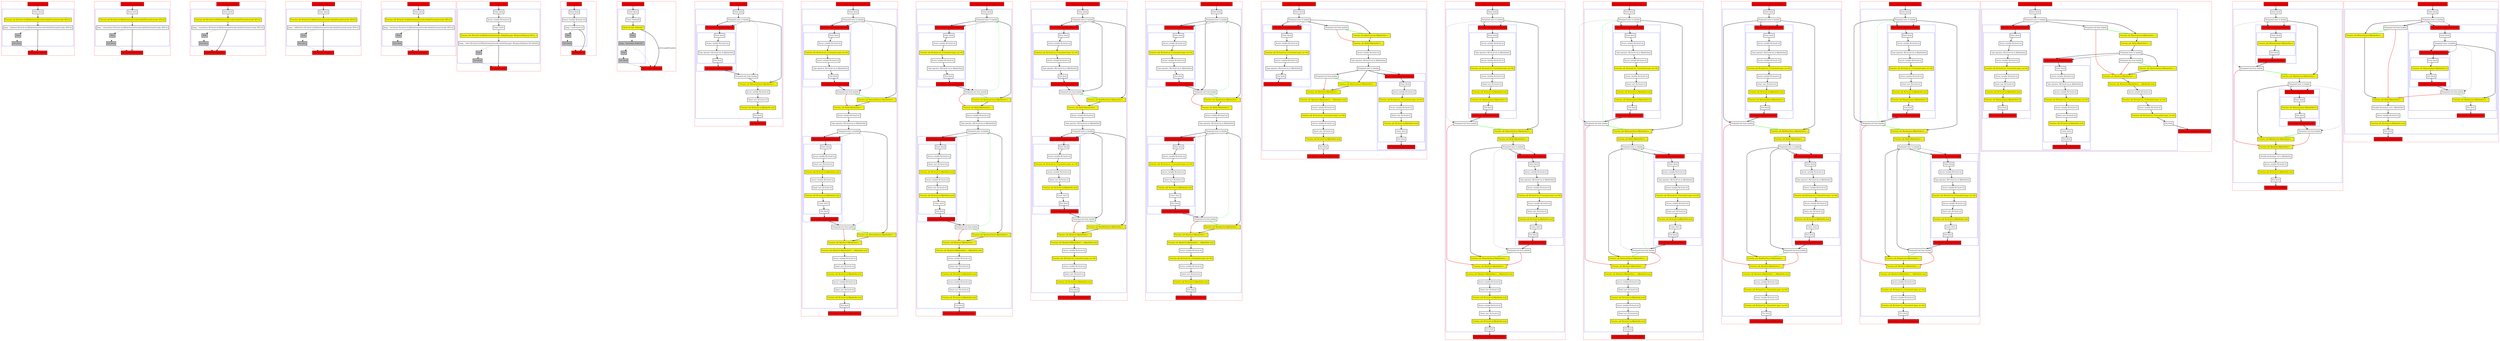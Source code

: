 digraph flowFromInplaceLambda_kt {
    graph [nodesep=3]
    node [shape=box penwidth=2]
    edge [penwidth=2]

    subgraph cluster_0 {
        color=red
        0 [label="Enter function unknown" style="filled" fillcolor=red];
        subgraph cluster_1 {
            color=blue
            1 [label="Enter block"];
            2 [label="Function call: R|<local>/x|.R|SubstitutionOverride<kotlin/Function0.invoke: R|T|>|()" style="filled" fillcolor=yellow];
            3 [label="Jump: ^unknown R|<local>/x|.R|SubstitutionOverride<kotlin/Function0.invoke: R|T|>|()"];
            4 [label="Stub" style="filled" fillcolor=gray];
            5 [label="Exit block" style="filled" fillcolor=gray];
        }
        6 [label="Exit function unknown" style="filled" fillcolor=red];
    }
    0 -> {1};
    1 -> {2};
    2 -> {3};
    3 -> {6};
    3 -> {4} [style=dotted];
    4 -> {5} [style=dotted];
    5 -> {6} [style=dotted];

    subgraph cluster_2 {
        color=red
        7 [label="Enter function atLeastOnce" style="filled" fillcolor=red];
        subgraph cluster_3 {
            color=blue
            8 [label="Enter block"];
            9 [label="Function call: R|<local>/x|.R|SubstitutionOverride<kotlin/Function0.invoke: R|T|>|()" style="filled" fillcolor=yellow];
            10 [label="Jump: ^atLeastOnce R|<local>/x|.R|SubstitutionOverride<kotlin/Function0.invoke: R|T|>|()"];
            11 [label="Stub" style="filled" fillcolor=gray];
            12 [label="Exit block" style="filled" fillcolor=gray];
        }
        13 [label="Exit function atLeastOnce" style="filled" fillcolor=red];
    }
    7 -> {8};
    8 -> {9};
    9 -> {10};
    10 -> {13};
    10 -> {11} [style=dotted];
    11 -> {12} [style=dotted];
    12 -> {13} [style=dotted];

    subgraph cluster_4 {
        color=red
        14 [label="Enter function exactlyOnce" style="filled" fillcolor=red];
        subgraph cluster_5 {
            color=blue
            15 [label="Enter block"];
            16 [label="Function call: R|<local>/x|.R|SubstitutionOverride<kotlin/Function0.invoke: R|T|>|()" style="filled" fillcolor=yellow];
            17 [label="Jump: ^exactlyOnce R|<local>/x|.R|SubstitutionOverride<kotlin/Function0.invoke: R|T|>|()"];
            18 [label="Stub" style="filled" fillcolor=gray];
            19 [label="Exit block" style="filled" fillcolor=gray];
        }
        20 [label="Exit function exactlyOnce" style="filled" fillcolor=red];
    }
    14 -> {15};
    15 -> {16};
    16 -> {17};
    17 -> {20};
    17 -> {18} [style=dotted];
    18 -> {19} [style=dotted];
    19 -> {20} [style=dotted];

    subgraph cluster_6 {
        color=red
        21 [label="Enter function atMostOnce" style="filled" fillcolor=red];
        subgraph cluster_7 {
            color=blue
            22 [label="Enter block"];
            23 [label="Function call: R|<local>/x|.R|SubstitutionOverride<kotlin/Function0.invoke: R|T|>|()" style="filled" fillcolor=yellow];
            24 [label="Jump: ^atMostOnce R|<local>/x|.R|SubstitutionOverride<kotlin/Function0.invoke: R|T|>|()"];
            25 [label="Stub" style="filled" fillcolor=gray];
            26 [label="Exit block" style="filled" fillcolor=gray];
        }
        27 [label="Exit function atMostOnce" style="filled" fillcolor=red];
    }
    21 -> {22};
    22 -> {23};
    23 -> {24};
    24 -> {27};
    24 -> {25} [style=dotted];
    25 -> {26} [style=dotted];
    26 -> {27} [style=dotted];

    subgraph cluster_8 {
        color=red
        28 [label="Enter function noContract" style="filled" fillcolor=red];
        subgraph cluster_9 {
            color=blue
            29 [label="Enter block"];
            30 [label="Function call: R|<local>/x|.R|SubstitutionOverride<kotlin/Function0.invoke: R|T|>|()" style="filled" fillcolor=yellow];
            31 [label="Jump: ^noContract R|<local>/x|.R|SubstitutionOverride<kotlin/Function0.invoke: R|T|>|()"];
            32 [label="Stub" style="filled" fillcolor=gray];
            33 [label="Exit block" style="filled" fillcolor=gray];
        }
        34 [label="Exit function noContract" style="filled" fillcolor=red];
    }
    28 -> {29};
    29 -> {30};
    30 -> {31};
    31 -> {34};
    31 -> {32} [style=dotted];
    32 -> {33} [style=dotted];
    33 -> {34} [style=dotted];

    subgraph cluster_10 {
        color=red
        35 [label="Enter function select" style="filled" fillcolor=red];
        subgraph cluster_11 {
            color=blue
            36 [label="Enter block"];
            37 [label="Access variable R|<local>/x|"];
            38 [label="Const: Int(0)"];
            39 [label="Function call: R|<local>/x|.R|SubstitutionOverride<kotlin/Array.get: R|CapturedType(out K)|>|(...)" style="filled" fillcolor=yellow];
            40 [label="Jump: ^select R|<local>/x|.R|SubstitutionOverride<kotlin/Array.get: R|CapturedType(out K)|>|(Int(0))"];
            41 [label="Stub" style="filled" fillcolor=gray];
            42 [label="Exit block" style="filled" fillcolor=gray];
        }
        43 [label="Exit function select" style="filled" fillcolor=red];
    }
    35 -> {36};
    36 -> {37};
    37 -> {38};
    38 -> {39};
    39 -> {40};
    40 -> {43};
    40 -> {41} [style=dotted];
    41 -> {42} [style=dotted];
    42 -> {43} [style=dotted];

    subgraph cluster_12 {
        color=red
        44 [label="Enter function id" style="filled" fillcolor=red];
        subgraph cluster_13 {
            color=blue
            45 [label="Enter block"];
            46 [label="Access variable R|<local>/x|"];
            47 [label="Jump: ^id R|<local>/x|"];
            48 [label="Stub" style="filled" fillcolor=gray];
            49 [label="Exit block" style="filled" fillcolor=gray];
        }
        50 [label="Exit function id" style="filled" fillcolor=red];
    }
    44 -> {45};
    45 -> {46};
    46 -> {47};
    47 -> {50};
    47 -> {48} [style=dotted];
    48 -> {49} [style=dotted];
    49 -> {50} [style=dotted];

    subgraph cluster_14 {
        color=red
        51 [label="Enter function materialize" style="filled" fillcolor=red];
        subgraph cluster_15 {
            color=blue
            52 [label="Enter block"];
            53 [label="Const: Null(null)"];
            54 [label="Check not null: Null(null)!!" style="filled" fillcolor=yellow];
            55 [label="Stub" style="filled" fillcolor=gray];
            56 [label="Jump: ^materialize Null(null)!!" style="filled" fillcolor=gray];
            57 [label="Stub" style="filled" fillcolor=gray];
            58 [label="Exit block" style="filled" fillcolor=gray];
        }
        59 [label="Exit function materialize" style="filled" fillcolor=red];
    }
    51 -> {52};
    52 -> {53};
    53 -> {54};
    54 -> {59} [label="onUncaughtException"];
    54 -> {55} [style=dotted];
    55 -> {56} [style=dotted];
    56 -> {57 59} [style=dotted];
    57 -> {58} [style=dotted];
    58 -> {59} [style=dotted];

    subgraph cluster_16 {
        color=red
        60 [label="Enter function basic" style="filled" fillcolor=red];
        subgraph cluster_17 {
            color=blue
            61 [label="Enter block"];
            62 [label="Postponed enter to lambda"];
            subgraph cluster_18 {
                color=blue
                70 [label="Enter function anonymousFunction" style="filled" fillcolor=red];
                subgraph cluster_19 {
                    color=blue
                    71 [label="Enter block"];
                    72 [label="Access variable R|<local>/x|"];
                    73 [label="Type operator: (R|<local>/x| as R|kotlin/Int|)"];
                    74 [label="Exit block"];
                }
                75 [label="Exit function anonymousFunction" style="filled" fillcolor=red];
            }
            63 [label="Postponed exit from lambda"];
            64 [label="Function call: R|/exactlyOnce|<R|kotlin/Int|>(...)" style="filled" fillcolor=yellow];
            65 [label="Access variable R|<local>/x|"];
            66 [label="Smart cast: R|<local>/x|"];
            67 [label="Function call: R|<local>/x|.R|kotlin/Int.inc|()" style="filled" fillcolor=yellow];
            68 [label="Exit block"];
        }
        69 [label="Exit function basic" style="filled" fillcolor=red];
    }
    60 -> {61};
    61 -> {62};
    62 -> {64 70};
    62 -> {63} [style=dotted];
    62 -> {70} [style=dashed];
    63 -> {64};
    64 -> {65};
    65 -> {66};
    66 -> {67};
    67 -> {68};
    68 -> {69};
    70 -> {71};
    71 -> {72};
    72 -> {73};
    73 -> {74};
    74 -> {75};
    75 -> {63};

    subgraph cluster_20 {
        color=red
        76 [label="Enter function completedCallExactlyOnce" style="filled" fillcolor=red];
        subgraph cluster_21 {
            color=blue
            77 [label="Enter block"];
            78 [label="Postponed enter to lambda"];
            subgraph cluster_22 {
                color=blue
                97 [label="Enter function anonymousFunction" style="filled" fillcolor=red];
                subgraph cluster_23 {
                    color=blue
                    98 [label="Enter block"];
                    99 [label="Access variable R|<local>/y|"];
                    100 [label="Function call: R|<local>/y|.<Unresolved name: inc>#()" style="filled" fillcolor=yellow];
                    101 [label="Access variable R|<local>/x|"];
                    102 [label="Type operator: (R|<local>/x| as R|kotlin/Int|)"];
                    103 [label="Exit block"];
                }
                104 [label="Exit function anonymousFunction" style="filled" fillcolor=red];
            }
            79 [label="Postponed exit from lambda"];
            80 [label="Function call: R|/exactlyOnce|<R|kotlin/Int|>(...)" style="filled" fillcolor=yellow];
            81 [label="Function call: R|/id|<R|kotlin/Int|>(...)" style="filled" fillcolor=yellow];
            82 [label="Access variable R|<local>/y|"];
            83 [label="Type operator: (R|<local>/y| as R|kotlin/Int|)"];
            84 [label="Postponed enter to lambda"];
            subgraph cluster_24 {
                color=blue
                105 [label="Enter function anonymousFunction" style="filled" fillcolor=red];
                subgraph cluster_25 {
                    color=blue
                    106 [label="Enter block"];
                    107 [label="Access variable R|<local>/x|"];
                    108 [label="Smart cast: R|<local>/x|"];
                    109 [label="Function call: R|<local>/x|.R|kotlin/Int.inc|()" style="filled" fillcolor=yellow];
                    110 [label="Access variable R|<local>/y|"];
                    111 [label="Smart cast: R|<local>/y|"];
                    112 [label="Function call: R|<local>/y|.R|kotlin/Int.inc|()" style="filled" fillcolor=yellow];
                    113 [label="Const: Int(1)"];
                    114 [label="Exit block"];
                }
                115 [label="Exit function anonymousFunction" style="filled" fillcolor=red];
            }
            85 [label="Postponed exit from lambda"];
            86 [label="Function call: R|/exactlyOnce|<R|kotlin/Int|>(...)" style="filled" fillcolor=yellow];
            87 [label="Function call: R|/select|<R|kotlin/Int|>(...)" style="filled" fillcolor=yellow];
            88 [label="Function call: R|/select|<R|kotlin/Int|>(...).R|kotlin/Int.inc|()" style="filled" fillcolor=yellow];
            89 [label="Access variable R|<local>/x|"];
            90 [label="Smart cast: R|<local>/x|"];
            91 [label="Function call: R|<local>/x|.R|kotlin/Int.inc|()" style="filled" fillcolor=yellow];
            92 [label="Access variable R|<local>/y|"];
            93 [label="Smart cast: R|<local>/y|"];
            94 [label="Function call: R|<local>/y|.R|kotlin/Int.inc|()" style="filled" fillcolor=yellow];
            95 [label="Exit block"];
        }
        96 [label="Exit function completedCallExactlyOnce" style="filled" fillcolor=red];
    }
    76 -> {77};
    77 -> {78};
    78 -> {80 97};
    78 -> {79} [style=dotted];
    78 -> {97} [style=dashed];
    79 -> {80} [color=green];
    79 -> {81} [color=red];
    80 -> {81};
    81 -> {82};
    82 -> {83};
    83 -> {84};
    84 -> {86 105};
    84 -> {85} [style=dotted];
    84 -> {105} [style=dashed];
    85 -> {86} [color=green];
    85 -> {87} [color=red];
    86 -> {87};
    87 -> {88};
    88 -> {89};
    89 -> {90};
    90 -> {91};
    91 -> {92};
    92 -> {93};
    93 -> {94};
    94 -> {95};
    95 -> {96};
    97 -> {98};
    98 -> {99};
    99 -> {100};
    100 -> {101};
    101 -> {102};
    102 -> {103};
    103 -> {104};
    104 -> {79};
    105 -> {106};
    106 -> {107};
    107 -> {108};
    108 -> {109};
    109 -> {110};
    110 -> {111};
    111 -> {112};
    112 -> {113};
    113 -> {114};
    114 -> {115};
    115 -> {85};

    subgraph cluster_26 {
        color=red
        116 [label="Enter function completedCallAtLeastOnce" style="filled" fillcolor=red];
        subgraph cluster_27 {
            color=blue
            117 [label="Enter block"];
            118 [label="Postponed enter to lambda"];
            subgraph cluster_28 {
                color=blue
                137 [label="Enter function anonymousFunction" style="filled" fillcolor=red];
                subgraph cluster_29 {
                    color=blue
                    138 [label="Enter block"];
                    139 [label="Access variable R|<local>/y|"];
                    140 [label="Function call: R|<local>/y|.<Unresolved name: inc>#()" style="filled" fillcolor=yellow];
                    141 [label="Access variable R|<local>/x|"];
                    142 [label="Type operator: (R|<local>/x| as R|kotlin/Int|)"];
                    143 [label="Exit block"];
                }
                144 [label="Exit function anonymousFunction" style="filled" fillcolor=red];
            }
            119 [label="Postponed exit from lambda"];
            120 [label="Function call: R|/atLeastOnce|<R|kotlin/Int|>(...)" style="filled" fillcolor=yellow];
            121 [label="Function call: R|/id|<R|kotlin/Int|>(...)" style="filled" fillcolor=yellow];
            122 [label="Access variable R|<local>/y|"];
            123 [label="Type operator: (R|<local>/y| as R|kotlin/Int|)"];
            124 [label="Postponed enter to lambda"];
            subgraph cluster_30 {
                color=blue
                145 [label="Enter function anonymousFunction" style="filled" fillcolor=red];
                subgraph cluster_31 {
                    color=blue
                    146 [label="Enter block"];
                    147 [label="Access variable R|<local>/x|"];
                    148 [label="Smart cast: R|<local>/x|"];
                    149 [label="Function call: R|<local>/x|.R|kotlin/Int.inc|()" style="filled" fillcolor=yellow];
                    150 [label="Access variable R|<local>/y|"];
                    151 [label="Smart cast: R|<local>/y|"];
                    152 [label="Function call: R|<local>/y|.R|kotlin/Int.inc|()" style="filled" fillcolor=yellow];
                    153 [label="Const: Int(1)"];
                    154 [label="Exit block"];
                }
                155 [label="Exit function anonymousFunction" style="filled" fillcolor=red];
            }
            125 [label="Postponed exit from lambda"];
            126 [label="Function call: R|/atLeastOnce|<R|kotlin/Int|>(...)" style="filled" fillcolor=yellow];
            127 [label="Function call: R|/select|<R|kotlin/Int|>(...)" style="filled" fillcolor=yellow];
            128 [label="Function call: R|/select|<R|kotlin/Int|>(...).R|kotlin/Int.inc|()" style="filled" fillcolor=yellow];
            129 [label="Access variable R|<local>/x|"];
            130 [label="Smart cast: R|<local>/x|"];
            131 [label="Function call: R|<local>/x|.R|kotlin/Int.inc|()" style="filled" fillcolor=yellow];
            132 [label="Access variable R|<local>/y|"];
            133 [label="Smart cast: R|<local>/y|"];
            134 [label="Function call: R|<local>/y|.R|kotlin/Int.inc|()" style="filled" fillcolor=yellow];
            135 [label="Exit block"];
        }
        136 [label="Exit function completedCallAtLeastOnce" style="filled" fillcolor=red];
    }
    116 -> {117};
    117 -> {118};
    118 -> {120 137};
    118 -> {119} [style=dotted];
    118 -> {137} [style=dashed];
    119 -> {118} [color=green style=dashed];
    119 -> {120} [color=green];
    119 -> {121} [color=red];
    120 -> {121};
    121 -> {122};
    122 -> {123};
    123 -> {124};
    124 -> {126 145};
    124 -> {125} [style=dotted];
    124 -> {145} [style=dashed];
    125 -> {124} [color=green style=dashed];
    125 -> {126} [color=green];
    125 -> {127} [color=red];
    126 -> {127};
    127 -> {128};
    128 -> {129};
    129 -> {130};
    130 -> {131};
    131 -> {132};
    132 -> {133};
    133 -> {134};
    134 -> {135};
    135 -> {136};
    137 -> {138};
    138 -> {139};
    139 -> {140};
    140 -> {141};
    141 -> {142};
    142 -> {143};
    143 -> {144};
    144 -> {119};
    145 -> {146};
    146 -> {147};
    147 -> {148};
    148 -> {149};
    149 -> {150};
    150 -> {151};
    151 -> {152};
    152 -> {153};
    153 -> {154};
    154 -> {155};
    155 -> {125};

    subgraph cluster_32 {
        color=red
        156 [label="Enter function completedCallAtMostOnce" style="filled" fillcolor=red];
        subgraph cluster_33 {
            color=blue
            157 [label="Enter block"];
            158 [label="Postponed enter to lambda"];
            subgraph cluster_34 {
                color=blue
                176 [label="Enter function anonymousFunction" style="filled" fillcolor=red];
                subgraph cluster_35 {
                    color=blue
                    177 [label="Enter block"];
                    178 [label="Access variable R|<local>/y|"];
                    179 [label="Function call: R|<local>/y|.<Unresolved name: inc>#()" style="filled" fillcolor=yellow];
                    180 [label="Access variable R|<local>/x|"];
                    181 [label="Type operator: (R|<local>/x| as R|kotlin/Int|)"];
                    182 [label="Exit block"];
                }
                183 [label="Exit function anonymousFunction" style="filled" fillcolor=red];
            }
            159 [label="Postponed exit from lambda"];
            160 [label="Function call: R|/atMostOnce|<R|kotlin/Int|>(...)" style="filled" fillcolor=yellow];
            161 [label="Function call: R|/id|<R|kotlin/Int|>(...)" style="filled" fillcolor=yellow];
            162 [label="Access variable R|<local>/y|"];
            163 [label="Type operator: (R|<local>/y| as R|kotlin/Int|)"];
            164 [label="Postponed enter to lambda"];
            subgraph cluster_36 {
                color=blue
                184 [label="Enter function anonymousFunction" style="filled" fillcolor=red];
                subgraph cluster_37 {
                    color=blue
                    185 [label="Enter block"];
                    186 [label="Access variable R|<local>/x|"];
                    187 [label="Function call: R|<local>/x|.<Unresolved name: inc>#()" style="filled" fillcolor=yellow];
                    188 [label="Access variable R|<local>/y|"];
                    189 [label="Smart cast: R|<local>/y|"];
                    190 [label="Function call: R|<local>/y|.R|kotlin/Int.inc|()" style="filled" fillcolor=yellow];
                    191 [label="Const: Int(1)"];
                    192 [label="Exit block"];
                }
                193 [label="Exit function anonymousFunction" style="filled" fillcolor=red];
            }
            165 [label="Postponed exit from lambda"];
            166 [label="Function call: R|/atMostOnce|<R|kotlin/Int|>(...)" style="filled" fillcolor=yellow];
            167 [label="Function call: R|/select|<R|kotlin/Int|>(...)" style="filled" fillcolor=yellow];
            168 [label="Function call: R|/select|<R|kotlin/Int|>(...).R|kotlin/Int.inc|()" style="filled" fillcolor=yellow];
            169 [label="Access variable R|<local>/x|"];
            170 [label="Function call: R|<local>/x|.<Unresolved name: inc>#()" style="filled" fillcolor=yellow];
            171 [label="Access variable R|<local>/y|"];
            172 [label="Smart cast: R|<local>/y|"];
            173 [label="Function call: R|<local>/y|.R|kotlin/Int.inc|()" style="filled" fillcolor=yellow];
            174 [label="Exit block"];
        }
        175 [label="Exit function completedCallAtMostOnce" style="filled" fillcolor=red];
    }
    156 -> {157};
    157 -> {158};
    158 -> {159 160 176};
    158 -> {176} [style=dashed];
    159 -> {160} [color=green];
    159 -> {161} [color=red];
    160 -> {161};
    161 -> {162};
    162 -> {163};
    163 -> {164};
    164 -> {165 166 184};
    164 -> {184} [style=dashed];
    165 -> {166} [color=green];
    165 -> {167} [color=red];
    166 -> {167};
    167 -> {168};
    168 -> {169};
    169 -> {170};
    170 -> {171};
    171 -> {172};
    172 -> {173};
    173 -> {174};
    174 -> {175};
    176 -> {177};
    177 -> {178};
    178 -> {179};
    179 -> {180};
    180 -> {181};
    181 -> {182};
    182 -> {183};
    183 -> {159};
    184 -> {185};
    185 -> {186};
    186 -> {187};
    187 -> {188};
    188 -> {189};
    189 -> {190};
    190 -> {191};
    191 -> {192};
    192 -> {193};
    193 -> {165};

    subgraph cluster_38 {
        color=red
        194 [label="Enter function completedCallUnknown" style="filled" fillcolor=red];
        subgraph cluster_39 {
            color=blue
            195 [label="Enter block"];
            196 [label="Postponed enter to lambda"];
            subgraph cluster_40 {
                color=blue
                214 [label="Enter function anonymousFunction" style="filled" fillcolor=red];
                subgraph cluster_41 {
                    color=blue
                    215 [label="Enter block"];
                    216 [label="Access variable R|<local>/y|"];
                    217 [label="Function call: R|<local>/y|.<Unresolved name: inc>#()" style="filled" fillcolor=yellow];
                    218 [label="Access variable R|<local>/x|"];
                    219 [label="Type operator: (R|<local>/x| as R|kotlin/Int|)"];
                    220 [label="Exit block"];
                }
                221 [label="Exit function anonymousFunction" style="filled" fillcolor=red];
            }
            197 [label="Postponed exit from lambda"];
            198 [label="Function call: R|/unknown|<R|kotlin/Int|>(...)" style="filled" fillcolor=yellow];
            199 [label="Function call: R|/id|<R|kotlin/Int|>(...)" style="filled" fillcolor=yellow];
            200 [label="Access variable R|<local>/y|"];
            201 [label="Type operator: (R|<local>/y| as R|kotlin/Int|)"];
            202 [label="Postponed enter to lambda"];
            subgraph cluster_42 {
                color=blue
                222 [label="Enter function anonymousFunction" style="filled" fillcolor=red];
                subgraph cluster_43 {
                    color=blue
                    223 [label="Enter block"];
                    224 [label="Access variable R|<local>/x|"];
                    225 [label="Function call: R|<local>/x|.<Unresolved name: inc>#()" style="filled" fillcolor=yellow];
                    226 [label="Access variable R|<local>/y|"];
                    227 [label="Smart cast: R|<local>/y|"];
                    228 [label="Function call: R|<local>/y|.R|kotlin/Int.inc|()" style="filled" fillcolor=yellow];
                    229 [label="Const: Int(1)"];
                    230 [label="Exit block"];
                }
                231 [label="Exit function anonymousFunction" style="filled" fillcolor=red];
            }
            203 [label="Postponed exit from lambda"];
            204 [label="Function call: R|/unknown|<R|kotlin/Int|>(...)" style="filled" fillcolor=yellow];
            205 [label="Function call: R|/select|<R|kotlin/Int|>(...)" style="filled" fillcolor=yellow];
            206 [label="Function call: R|/select|<R|kotlin/Int|>(...).R|kotlin/Int.inc|()" style="filled" fillcolor=yellow];
            207 [label="Access variable R|<local>/x|"];
            208 [label="Function call: R|<local>/x|.<Unresolved name: inc>#()" style="filled" fillcolor=yellow];
            209 [label="Access variable R|<local>/y|"];
            210 [label="Smart cast: R|<local>/y|"];
            211 [label="Function call: R|<local>/y|.R|kotlin/Int.inc|()" style="filled" fillcolor=yellow];
            212 [label="Exit block"];
        }
        213 [label="Exit function completedCallUnknown" style="filled" fillcolor=red];
    }
    194 -> {195};
    195 -> {196};
    196 -> {197 198 214};
    196 -> {214} [style=dashed];
    197 -> {196} [color=green style=dashed];
    197 -> {198} [color=green];
    197 -> {199} [color=red];
    198 -> {199};
    199 -> {200};
    200 -> {201};
    201 -> {202};
    202 -> {203 204 222};
    202 -> {222} [style=dashed];
    203 -> {202} [color=green style=dashed];
    203 -> {204} [color=green];
    203 -> {205} [color=red];
    204 -> {205};
    205 -> {206};
    206 -> {207};
    207 -> {208};
    208 -> {209};
    209 -> {210};
    210 -> {211};
    211 -> {212};
    212 -> {213};
    214 -> {215};
    215 -> {216};
    216 -> {217};
    217 -> {218};
    218 -> {219};
    219 -> {220};
    220 -> {221};
    221 -> {197};
    222 -> {223};
    223 -> {224};
    224 -> {225};
    225 -> {226};
    226 -> {227};
    227 -> {228};
    228 -> {229};
    229 -> {230};
    230 -> {231};
    231 -> {203};

    subgraph cluster_44 {
        color=red
        232 [label="Enter function completedCallNoContract" style="filled" fillcolor=red];
        subgraph cluster_45 {
            color=blue
            233 [label="Enter block"];
            234 [label="Postponed enter to lambda"];
            subgraph cluster_46 {
                color=blue
                252 [label="Enter function anonymousFunction" style="filled" fillcolor=red];
                subgraph cluster_47 {
                    color=blue
                    253 [label="Enter block"];
                    254 [label="Access variable R|<local>/y|"];
                    255 [label="Function call: R|<local>/y|.<Unresolved name: inc>#()" style="filled" fillcolor=yellow];
                    256 [label="Access variable R|<local>/x|"];
                    257 [label="Type operator: (R|<local>/x| as R|kotlin/Int|)"];
                    258 [label="Exit block"];
                }
                259 [label="Exit function anonymousFunction" style="filled" fillcolor=red];
            }
            235 [label="Postponed exit from lambda"];
            236 [label="Function call: R|/noContract|<R|kotlin/Int|>(...)" style="filled" fillcolor=yellow];
            237 [label="Function call: R|/id|<R|kotlin/Int|>(...)" style="filled" fillcolor=yellow];
            238 [label="Access variable R|<local>/y|"];
            239 [label="Type operator: (R|<local>/y| as R|kotlin/Int|)"];
            240 [label="Postponed enter to lambda"];
            subgraph cluster_48 {
                color=blue
                260 [label="Enter function anonymousFunction" style="filled" fillcolor=red];
                subgraph cluster_49 {
                    color=blue
                    261 [label="Enter block"];
                    262 [label="Access variable R|<local>/x|"];
                    263 [label="Function call: R|<local>/x|.<Unresolved name: inc>#()" style="filled" fillcolor=yellow];
                    264 [label="Access variable R|<local>/y|"];
                    265 [label="Smart cast: R|<local>/y|"];
                    266 [label="Function call: R|<local>/y|.R|kotlin/Int.inc|()" style="filled" fillcolor=yellow];
                    267 [label="Const: Int(1)"];
                    268 [label="Exit block"];
                }
                269 [label="Exit function anonymousFunction" style="filled" fillcolor=red];
            }
            241 [label="Postponed exit from lambda"];
            242 [label="Function call: R|/noContract|<R|kotlin/Int|>(...)" style="filled" fillcolor=yellow];
            243 [label="Function call: R|/select|<R|kotlin/Int|>(...)" style="filled" fillcolor=yellow];
            244 [label="Function call: R|/select|<R|kotlin/Int|>(...).R|kotlin/Int.inc|()" style="filled" fillcolor=yellow];
            245 [label="Access variable R|<local>/x|"];
            246 [label="Function call: R|<local>/x|.<Unresolved name: inc>#()" style="filled" fillcolor=yellow];
            247 [label="Access variable R|<local>/y|"];
            248 [label="Smart cast: R|<local>/y|"];
            249 [label="Function call: R|<local>/y|.R|kotlin/Int.inc|()" style="filled" fillcolor=yellow];
            250 [label="Exit block"];
        }
        251 [label="Exit function completedCallNoContract" style="filled" fillcolor=red];
    }
    232 -> {233};
    233 -> {234};
    234 -> {235 236 252};
    234 -> {252} [style=dashed];
    235 -> {236} [color=green];
    235 -> {237} [color=red];
    236 -> {237};
    237 -> {238};
    238 -> {239};
    239 -> {240};
    240 -> {241 242 260};
    240 -> {260} [style=dashed];
    241 -> {242} [color=green];
    241 -> {243} [color=red];
    242 -> {243};
    243 -> {244};
    244 -> {245};
    245 -> {246};
    246 -> {247};
    247 -> {248};
    248 -> {249};
    249 -> {250};
    250 -> {251};
    252 -> {253};
    253 -> {254};
    254 -> {255};
    255 -> {256};
    256 -> {257};
    257 -> {258};
    258 -> {259};
    260 -> {261};
    261 -> {262};
    262 -> {263};
    263 -> {264};
    264 -> {265};
    265 -> {266};
    266 -> {267};
    267 -> {268};
    268 -> {269};

    subgraph cluster_50 {
        color=red
        270 [label="Enter function incompleteCallExactlyOnce" style="filled" fillcolor=red];
        subgraph cluster_51 {
            color=blue
            271 [label="Enter block"];
            272 [label="Postponed enter to lambda"];
            subgraph cluster_52 {
                color=blue
                289 [label="Enter function anonymousFunction" style="filled" fillcolor=red];
                subgraph cluster_53 {
                    color=blue
                    290 [label="Enter block"];
                    291 [label="Access variable R|<local>/x|"];
                    292 [label="Type operator: (R|<local>/x| as R|kotlin/Int|)"];
                    293 [label="Access variable R|<local>/y|"];
                    294 [label="Function call: R|<local>/y|.<Unresolved name: inc>#()" style="filled" fillcolor=yellow];
                    295 [label="Access variable R|<local>/x|"];
                    296 [label="Smart cast: R|<local>/x|"];
                    297 [label="Function call: R|<local>/x|.R|kotlin/Int.inc|()" style="filled" fillcolor=yellow];
                    298 [label="Function call: R|/materialize|<R|kotlin/Int|>()" style="filled" fillcolor=yellow];
                    299 [label="Exit block"];
                }
                300 [label="Exit function anonymousFunction" style="filled" fillcolor=red];
            }
            273 [label="Postponed exit from lambda"];
            274 [label="Function call: R|/exactlyOnce|<R|kotlin/Int|>(...)" style="filled" fillcolor=yellow];
            275 [label="Function call: R|/id|<R|kotlin/Int|>(...)" style="filled" fillcolor=yellow];
            276 [label="Postponed enter to lambda"];
            subgraph cluster_54 {
                color=blue
                301 [label="Enter function anonymousFunction" style="filled" fillcolor=red];
                subgraph cluster_55 {
                    color=blue
                    302 [label="Enter block"];
                    303 [label="Access variable R|<local>/y|"];
                    304 [label="Type operator: (R|<local>/y| as R|kotlin/Int|)"];
                    305 [label="Access variable R|<local>/x|"];
                    306 [label="Function call: R|<local>/x|.<Unresolved name: inc>#()" style="filled" fillcolor=yellow];
                    307 [label="Access variable R|<local>/y|"];
                    308 [label="Smart cast: R|<local>/y|"];
                    309 [label="Function call: R|<local>/y|.R|kotlin/Int.inc|()" style="filled" fillcolor=yellow];
                    310 [label="Const: Int(1)"];
                    311 [label="Exit block"];
                }
                312 [label="Exit function anonymousFunction" style="filled" fillcolor=red];
            }
            277 [label="Postponed exit from lambda"];
            278 [label="Function call: R|/exactlyOnce|<R|kotlin/Int|>(...)" style="filled" fillcolor=yellow];
            279 [label="Function call: R|/select|<R|kotlin/Int|>(...)" style="filled" fillcolor=yellow];
            280 [label="Function call: R|/select|<R|kotlin/Int|>(...).R|kotlin/Int.inc|()" style="filled" fillcolor=yellow];
            281 [label="Access variable R|<local>/x|"];
            282 [label="Smart cast: R|<local>/x|"];
            283 [label="Function call: R|<local>/x|.R|kotlin/Int.inc|()" style="filled" fillcolor=yellow];
            284 [label="Access variable R|<local>/y|"];
            285 [label="Smart cast: R|<local>/y|"];
            286 [label="Function call: R|<local>/y|.R|kotlin/Int.inc|()" style="filled" fillcolor=yellow];
            287 [label="Exit block"];
        }
        288 [label="Exit function incompleteCallExactlyOnce" style="filled" fillcolor=red];
    }
    270 -> {271};
    271 -> {272};
    272 -> {274 289};
    272 -> {273} [style=dotted];
    272 -> {289} [style=dashed];
    273 -> {274} [color=green];
    273 -> {279} [color=red];
    274 -> {275};
    275 -> {276};
    276 -> {278 301};
    276 -> {277} [style=dotted];
    276 -> {301} [style=dashed];
    277 -> {278} [color=green];
    277 -> {279} [color=red];
    278 -> {279};
    279 -> {280};
    280 -> {281};
    281 -> {282};
    282 -> {283};
    283 -> {284};
    284 -> {285};
    285 -> {286};
    286 -> {287};
    287 -> {288};
    289 -> {290};
    290 -> {291};
    291 -> {292};
    292 -> {293};
    293 -> {294};
    294 -> {295};
    295 -> {296};
    296 -> {297};
    297 -> {298};
    298 -> {299};
    299 -> {300};
    300 -> {273};
    301 -> {302};
    302 -> {303};
    303 -> {304};
    304 -> {305};
    305 -> {306};
    306 -> {307};
    307 -> {308};
    308 -> {309};
    309 -> {310};
    310 -> {311};
    311 -> {312};
    312 -> {277};

    subgraph cluster_56 {
        color=red
        313 [label="Enter function incompleteCallAtLeastOnce" style="filled" fillcolor=red];
        subgraph cluster_57 {
            color=blue
            314 [label="Enter block"];
            315 [label="Postponed enter to lambda"];
            subgraph cluster_58 {
                color=blue
                332 [label="Enter function anonymousFunction" style="filled" fillcolor=red];
                subgraph cluster_59 {
                    color=blue
                    333 [label="Enter block"];
                    334 [label="Access variable R|<local>/x|"];
                    335 [label="Type operator: (R|<local>/x| as R|kotlin/Int|)"];
                    336 [label="Access variable R|<local>/y|"];
                    337 [label="Function call: R|<local>/y|.<Unresolved name: inc>#()" style="filled" fillcolor=yellow];
                    338 [label="Access variable R|<local>/x|"];
                    339 [label="Smart cast: R|<local>/x|"];
                    340 [label="Function call: R|<local>/x|.R|kotlin/Int.inc|()" style="filled" fillcolor=yellow];
                    341 [label="Function call: R|/materialize|<R|kotlin/Int|>()" style="filled" fillcolor=yellow];
                    342 [label="Exit block"];
                }
                343 [label="Exit function anonymousFunction" style="filled" fillcolor=red];
            }
            316 [label="Postponed exit from lambda"];
            317 [label="Function call: R|/atLeastOnce|<R|kotlin/Int|>(...)" style="filled" fillcolor=yellow];
            318 [label="Function call: R|/id|<R|kotlin/Int|>(...)" style="filled" fillcolor=yellow];
            319 [label="Postponed enter to lambda"];
            subgraph cluster_60 {
                color=blue
                344 [label="Enter function anonymousFunction" style="filled" fillcolor=red];
                subgraph cluster_61 {
                    color=blue
                    345 [label="Enter block"];
                    346 [label="Access variable R|<local>/y|"];
                    347 [label="Type operator: (R|<local>/y| as R|kotlin/Int|)"];
                    348 [label="Access variable R|<local>/x|"];
                    349 [label="Function call: R|<local>/x|.<Unresolved name: inc>#()" style="filled" fillcolor=yellow];
                    350 [label="Access variable R|<local>/y|"];
                    351 [label="Smart cast: R|<local>/y|"];
                    352 [label="Function call: R|<local>/y|.R|kotlin/Int.inc|()" style="filled" fillcolor=yellow];
                    353 [label="Const: Int(1)"];
                    354 [label="Exit block"];
                }
                355 [label="Exit function anonymousFunction" style="filled" fillcolor=red];
            }
            320 [label="Postponed exit from lambda"];
            321 [label="Function call: R|/atLeastOnce|<R|kotlin/Int|>(...)" style="filled" fillcolor=yellow];
            322 [label="Function call: R|/select|<R|kotlin/Int|>(...)" style="filled" fillcolor=yellow];
            323 [label="Function call: R|/select|<R|kotlin/Int|>(...).R|kotlin/Int.inc|()" style="filled" fillcolor=yellow];
            324 [label="Access variable R|<local>/x|"];
            325 [label="Smart cast: R|<local>/x|"];
            326 [label="Function call: R|<local>/x|.R|kotlin/Int.inc|()" style="filled" fillcolor=yellow];
            327 [label="Access variable R|<local>/y|"];
            328 [label="Smart cast: R|<local>/y|"];
            329 [label="Function call: R|<local>/y|.R|kotlin/Int.inc|()" style="filled" fillcolor=yellow];
            330 [label="Exit block"];
        }
        331 [label="Exit function incompleteCallAtLeastOnce" style="filled" fillcolor=red];
    }
    313 -> {314};
    314 -> {315};
    315 -> {317 332};
    315 -> {316} [style=dotted];
    315 -> {332} [style=dashed];
    316 -> {315} [color=green style=dashed];
    316 -> {317} [color=green];
    316 -> {322} [color=red];
    317 -> {318};
    318 -> {319};
    319 -> {321 344};
    319 -> {320} [style=dotted];
    319 -> {344} [style=dashed];
    320 -> {319} [color=green style=dashed];
    320 -> {321} [color=green];
    320 -> {322} [color=red];
    321 -> {322};
    322 -> {323};
    323 -> {324};
    324 -> {325};
    325 -> {326};
    326 -> {327};
    327 -> {328};
    328 -> {329};
    329 -> {330};
    330 -> {331};
    332 -> {333};
    333 -> {334};
    334 -> {335};
    335 -> {336};
    336 -> {337};
    337 -> {338};
    338 -> {339};
    339 -> {340};
    340 -> {341};
    341 -> {342};
    342 -> {343};
    343 -> {316};
    344 -> {345};
    345 -> {346};
    346 -> {347};
    347 -> {348};
    348 -> {349};
    349 -> {350};
    350 -> {351};
    351 -> {352};
    352 -> {353};
    353 -> {354};
    354 -> {355};
    355 -> {320};

    subgraph cluster_62 {
        color=red
        356 [label="Enter function incompleteCallAtMostOnce" style="filled" fillcolor=red];
        subgraph cluster_63 {
            color=blue
            357 [label="Enter block"];
            358 [label="Postponed enter to lambda"];
            subgraph cluster_64 {
                color=blue
                373 [label="Enter function anonymousFunction" style="filled" fillcolor=red];
                subgraph cluster_65 {
                    color=blue
                    374 [label="Enter block"];
                    375 [label="Access variable R|<local>/x|"];
                    376 [label="Type operator: (R|<local>/x| as R|kotlin/Int|)"];
                    377 [label="Access variable R|<local>/y|"];
                    378 [label="Function call: R|<local>/y|.<Unresolved name: inc>#()" style="filled" fillcolor=yellow];
                    379 [label="Access variable R|<local>/x|"];
                    380 [label="Smart cast: R|<local>/x|"];
                    381 [label="Function call: R|<local>/x|.R|kotlin/Int.inc|()" style="filled" fillcolor=yellow];
                    382 [label="Function call: R|/materialize|<R|kotlin/Int|>()" style="filled" fillcolor=yellow];
                    383 [label="Exit block"];
                }
                384 [label="Exit function anonymousFunction" style="filled" fillcolor=red];
            }
            359 [label="Postponed exit from lambda"];
            360 [label="Function call: R|/atMostOnce|<R|kotlin/Int|>(...)" style="filled" fillcolor=yellow];
            361 [label="Function call: R|/id|<R|kotlin/Int|>(...)" style="filled" fillcolor=yellow];
            362 [label="Postponed enter to lambda"];
            subgraph cluster_66 {
                color=blue
                385 [label="Enter function anonymousFunction" style="filled" fillcolor=red];
                subgraph cluster_67 {
                    color=blue
                    386 [label="Enter block"];
                    387 [label="Access variable R|<local>/y|"];
                    388 [label="Type operator: (R|<local>/y| as R|kotlin/Int|)"];
                    389 [label="Access variable R|<local>/x|"];
                    390 [label="Function call: R|<local>/x|.<Unresolved name: inc>#()" style="filled" fillcolor=yellow];
                    391 [label="Access variable R|<local>/y|"];
                    392 [label="Smart cast: R|<local>/y|"];
                    393 [label="Function call: R|<local>/y|.R|kotlin/Int.inc|()" style="filled" fillcolor=yellow];
                    394 [label="Const: Int(1)"];
                    395 [label="Exit block"];
                }
                396 [label="Exit function anonymousFunction" style="filled" fillcolor=red];
            }
            363 [label="Postponed exit from lambda"];
            364 [label="Function call: R|/atMostOnce|<R|kotlin/Int|>(...)" style="filled" fillcolor=yellow];
            365 [label="Function call: R|/select|<R|kotlin/Int|>(...)" style="filled" fillcolor=yellow];
            366 [label="Function call: R|/select|<R|kotlin/Int|>(...).R|kotlin/Int.inc|()" style="filled" fillcolor=yellow];
            367 [label="Access variable R|<local>/x|"];
            368 [label="Function call: R|<local>/x|.<Unresolved name: inc>#()" style="filled" fillcolor=yellow];
            369 [label="Access variable R|<local>/y|"];
            370 [label="Function call: R|<local>/y|.<Unresolved name: inc>#()" style="filled" fillcolor=yellow];
            371 [label="Exit block"];
        }
        372 [label="Exit function incompleteCallAtMostOnce" style="filled" fillcolor=red];
    }
    356 -> {357};
    357 -> {358};
    358 -> {359 360 373};
    358 -> {373} [style=dashed];
    359 -> {360} [color=green];
    359 -> {365} [color=red];
    360 -> {361};
    361 -> {362};
    362 -> {363 364 385};
    362 -> {385} [style=dashed];
    363 -> {364} [color=green];
    363 -> {365} [color=red];
    364 -> {365};
    365 -> {366};
    366 -> {367};
    367 -> {368};
    368 -> {369};
    369 -> {370};
    370 -> {371};
    371 -> {372};
    373 -> {374};
    374 -> {375};
    375 -> {376};
    376 -> {377};
    377 -> {378};
    378 -> {379};
    379 -> {380};
    380 -> {381};
    381 -> {382};
    382 -> {383};
    383 -> {384};
    384 -> {359};
    385 -> {386};
    386 -> {387};
    387 -> {388};
    388 -> {389};
    389 -> {390};
    390 -> {391};
    391 -> {392};
    392 -> {393};
    393 -> {394};
    394 -> {395};
    395 -> {396};
    396 -> {363};

    subgraph cluster_68 {
        color=red
        397 [label="Enter function incompleteCallUnknown" style="filled" fillcolor=red];
        subgraph cluster_69 {
            color=blue
            398 [label="Enter block"];
            399 [label="Postponed enter to lambda"];
            subgraph cluster_70 {
                color=blue
                414 [label="Enter function anonymousFunction" style="filled" fillcolor=red];
                subgraph cluster_71 {
                    color=blue
                    415 [label="Enter block"];
                    416 [label="Access variable R|<local>/x|"];
                    417 [label="Type operator: (R|<local>/x| as R|kotlin/Int|)"];
                    418 [label="Access variable R|<local>/y|"];
                    419 [label="Function call: R|<local>/y|.<Unresolved name: inc>#()" style="filled" fillcolor=yellow];
                    420 [label="Access variable R|<local>/x|"];
                    421 [label="Smart cast: R|<local>/x|"];
                    422 [label="Function call: R|<local>/x|.R|kotlin/Int.inc|()" style="filled" fillcolor=yellow];
                    423 [label="Function call: R|/materialize|<R|kotlin/Int|>()" style="filled" fillcolor=yellow];
                    424 [label="Exit block"];
                }
                425 [label="Exit function anonymousFunction" style="filled" fillcolor=red];
            }
            400 [label="Postponed exit from lambda"];
            401 [label="Function call: R|/unknown|<R|kotlin/Int|>(...)" style="filled" fillcolor=yellow];
            402 [label="Function call: R|/id|<R|kotlin/Int|>(...)" style="filled" fillcolor=yellow];
            403 [label="Postponed enter to lambda"];
            subgraph cluster_72 {
                color=blue
                426 [label="Enter function anonymousFunction" style="filled" fillcolor=red];
                subgraph cluster_73 {
                    color=blue
                    427 [label="Enter block"];
                    428 [label="Access variable R|<local>/y|"];
                    429 [label="Type operator: (R|<local>/y| as R|kotlin/Int|)"];
                    430 [label="Access variable R|<local>/x|"];
                    431 [label="Function call: R|<local>/x|.<Unresolved name: inc>#()" style="filled" fillcolor=yellow];
                    432 [label="Access variable R|<local>/y|"];
                    433 [label="Smart cast: R|<local>/y|"];
                    434 [label="Function call: R|<local>/y|.R|kotlin/Int.inc|()" style="filled" fillcolor=yellow];
                    435 [label="Const: Int(1)"];
                    436 [label="Exit block"];
                }
                437 [label="Exit function anonymousFunction" style="filled" fillcolor=red];
            }
            404 [label="Postponed exit from lambda"];
            405 [label="Function call: R|/unknown|<R|kotlin/Int|>(...)" style="filled" fillcolor=yellow];
            406 [label="Function call: R|/select|<R|kotlin/Int|>(...)" style="filled" fillcolor=yellow];
            407 [label="Function call: R|/select|<R|kotlin/Int|>(...).R|kotlin/Int.inc|()" style="filled" fillcolor=yellow];
            408 [label="Access variable R|<local>/x|"];
            409 [label="Function call: R|<local>/x|.<Unresolved name: inc>#()" style="filled" fillcolor=yellow];
            410 [label="Access variable R|<local>/y|"];
            411 [label="Function call: R|<local>/y|.<Unresolved name: inc>#()" style="filled" fillcolor=yellow];
            412 [label="Exit block"];
        }
        413 [label="Exit function incompleteCallUnknown" style="filled" fillcolor=red];
    }
    397 -> {398};
    398 -> {399};
    399 -> {400 401 414};
    399 -> {414} [style=dashed];
    400 -> {399} [color=green style=dashed];
    400 -> {401} [color=green];
    400 -> {406} [color=red];
    401 -> {402};
    402 -> {403};
    403 -> {404 405 426};
    403 -> {426} [style=dashed];
    404 -> {403} [color=green style=dashed];
    404 -> {405} [color=green];
    404 -> {406} [color=red];
    405 -> {406};
    406 -> {407};
    407 -> {408};
    408 -> {409};
    409 -> {410};
    410 -> {411};
    411 -> {412};
    412 -> {413};
    414 -> {415};
    415 -> {416};
    416 -> {417};
    417 -> {418};
    418 -> {419};
    419 -> {420};
    420 -> {421};
    421 -> {422};
    422 -> {423};
    423 -> {424};
    424 -> {425};
    425 -> {400};
    426 -> {427};
    427 -> {428};
    428 -> {429};
    429 -> {430};
    430 -> {431};
    431 -> {432};
    432 -> {433};
    433 -> {434};
    434 -> {435};
    435 -> {436};
    436 -> {437};
    437 -> {404};

    subgraph cluster_74 {
        color=red
        438 [label="Enter function incompleteCallNoContract" style="filled" fillcolor=red];
        subgraph cluster_75 {
            color=blue
            439 [label="Enter block"];
            440 [label="Postponed enter to lambda"];
            subgraph cluster_76 {
                color=blue
                455 [label="Enter function anonymousFunction" style="filled" fillcolor=red];
                subgraph cluster_77 {
                    color=blue
                    456 [label="Enter block"];
                    457 [label="Access variable R|<local>/x|"];
                    458 [label="Type operator: (R|<local>/x| as R|kotlin/Int|)"];
                    459 [label="Access variable R|<local>/y|"];
                    460 [label="Function call: R|<local>/y|.<Unresolved name: inc>#()" style="filled" fillcolor=yellow];
                    461 [label="Access variable R|<local>/x|"];
                    462 [label="Smart cast: R|<local>/x|"];
                    463 [label="Function call: R|<local>/x|.R|kotlin/Int.inc|()" style="filled" fillcolor=yellow];
                    464 [label="Function call: R|/materialize|<R|kotlin/Int|>()" style="filled" fillcolor=yellow];
                    465 [label="Exit block"];
                }
                466 [label="Exit function anonymousFunction" style="filled" fillcolor=red];
            }
            441 [label="Postponed exit from lambda"];
            442 [label="Function call: R|/noContract|<R|kotlin/Int|>(...)" style="filled" fillcolor=yellow];
            443 [label="Function call: R|/id|<R|kotlin/Int|>(...)" style="filled" fillcolor=yellow];
            444 [label="Postponed enter to lambda"];
            subgraph cluster_78 {
                color=blue
                467 [label="Enter function anonymousFunction" style="filled" fillcolor=red];
                subgraph cluster_79 {
                    color=blue
                    468 [label="Enter block"];
                    469 [label="Access variable R|<local>/y|"];
                    470 [label="Type operator: (R|<local>/y| as R|kotlin/Int|)"];
                    471 [label="Access variable R|<local>/x|"];
                    472 [label="Function call: R|<local>/x|.<Unresolved name: inc>#()" style="filled" fillcolor=yellow];
                    473 [label="Access variable R|<local>/y|"];
                    474 [label="Smart cast: R|<local>/y|"];
                    475 [label="Function call: R|<local>/y|.R|kotlin/Int.inc|()" style="filled" fillcolor=yellow];
                    476 [label="Const: Int(1)"];
                    477 [label="Exit block"];
                }
                478 [label="Exit function anonymousFunction" style="filled" fillcolor=red];
            }
            445 [label="Postponed exit from lambda"];
            446 [label="Function call: R|/noContract|<R|kotlin/Int|>(...)" style="filled" fillcolor=yellow];
            447 [label="Function call: R|/select|<R|kotlin/Int|>(...)" style="filled" fillcolor=yellow];
            448 [label="Function call: R|/select|<R|kotlin/Int|>(...).R|kotlin/Int.inc|()" style="filled" fillcolor=yellow];
            449 [label="Access variable R|<local>/x|"];
            450 [label="Function call: R|<local>/x|.<Unresolved name: inc>#()" style="filled" fillcolor=yellow];
            451 [label="Access variable R|<local>/y|"];
            452 [label="Function call: R|<local>/y|.<Unresolved name: inc>#()" style="filled" fillcolor=yellow];
            453 [label="Exit block"];
        }
        454 [label="Exit function incompleteCallNoContract" style="filled" fillcolor=red];
    }
    438 -> {439};
    439 -> {440};
    440 -> {441 442 455};
    440 -> {455} [style=dashed];
    441 -> {442} [color=green];
    441 -> {447} [color=red];
    442 -> {443};
    443 -> {444};
    444 -> {445 446 467};
    444 -> {467} [style=dashed];
    445 -> {446} [color=green];
    445 -> {447} [color=red];
    446 -> {447};
    447 -> {448};
    448 -> {449};
    449 -> {450};
    450 -> {451};
    451 -> {452};
    452 -> {453};
    453 -> {454};
    455 -> {456};
    456 -> {457};
    457 -> {458};
    458 -> {459};
    459 -> {460};
    460 -> {461};
    461 -> {462};
    462 -> {463};
    463 -> {464};
    464 -> {465};
    465 -> {466};
    467 -> {468};
    468 -> {469};
    469 -> {470};
    470 -> {471};
    471 -> {472};
    472 -> {473};
    473 -> {474};
    474 -> {475};
    475 -> {476};
    476 -> {477};
    477 -> {478};

    subgraph cluster_80 {
        color=red
        479 [label="Enter function expectedType" style="filled" fillcolor=red];
        subgraph cluster_81 {
            color=blue
            480 [label="Enter block"];
            481 [label="Postponed enter to lambda"];
            subgraph cluster_82 {
                color=blue
                493 [label="Enter function anonymousFunction" style="filled" fillcolor=red];
                subgraph cluster_83 {
                    color=blue
                    494 [label="Enter block"];
                    495 [label="Function call: R|/materialize|<R|kotlin/Int|>()" style="filled" fillcolor=yellow];
                    496 [label="Exit block"];
                }
                497 [label="Exit function anonymousFunction" style="filled" fillcolor=red];
            }
            482 [label="Postponed exit from lambda"];
            483 [label="Function call: R|kotlin/run|<R|kotlin/Int|>(...)" style="filled" fillcolor=yellow];
            484 [label="Postponed enter to lambda"];
            subgraph cluster_84 {
                color=blue
                498 [label="Enter function anonymousFunction" style="filled" fillcolor=red];
                subgraph cluster_85 {
                    color=blue
                    499 [label="Enter block"];
                    500 [label="Function call: R|/materialize|<R|kotlin/Int|>()" style="filled" fillcolor=yellow];
                    501 [label="Exit block"];
                }
                502 [label="Exit function anonymousFunction" style="filled" fillcolor=red];
            }
            485 [label="Postponed exit from lambda"];
            486 [label="Function call: R|kotlin/run|<R|kotlin/Int|>(...)" style="filled" fillcolor=yellow];
            487 [label="Function call: R|/select|<R|kotlin/Int|>(...)" style="filled" fillcolor=yellow];
            488 [label="Variable declaration: lval x: R|kotlin/Int|"];
            489 [label="Access variable R|<local>/x|"];
            490 [label="Function call: R|<local>/x|.R|kotlin/Int.inc|()" style="filled" fillcolor=yellow];
            491 [label="Exit block"];
        }
        492 [label="Exit function expectedType" style="filled" fillcolor=red];
    }
    479 -> {480};
    480 -> {481};
    481 -> {483 493};
    481 -> {482} [style=dotted];
    481 -> {493} [style=dashed];
    482 -> {483} [color=green];
    482 -> {487} [color=red];
    483 -> {484};
    484 -> {486 498};
    484 -> {485} [style=dotted];
    484 -> {498} [style=dashed];
    485 -> {486} [color=green];
    485 -> {487} [color=red];
    486 -> {487};
    487 -> {488};
    488 -> {489};
    489 -> {490};
    490 -> {491};
    491 -> {492};
    493 -> {494};
    494 -> {495};
    495 -> {496};
    496 -> {497};
    497 -> {482};
    498 -> {499};
    499 -> {500};
    500 -> {501};
    501 -> {502};
    502 -> {485};

    subgraph cluster_86 {
        color=red
        503 [label="Enter function expectedTypeNested" style="filled" fillcolor=red];
        subgraph cluster_87 {
            color=blue
            504 [label="Enter block"];
            505 [label="Postponed enter to lambda"];
            subgraph cluster_88 {
                color=blue
                514 [label="Enter function anonymousFunction" style="filled" fillcolor=red];
                subgraph cluster_89 {
                    color=blue
                    515 [label="Enter block"];
                    516 [label="Postponed enter to lambda"];
                    subgraph cluster_90 {
                        color=blue
                        521 [label="Enter function anonymousFunction" style="filled" fillcolor=red];
                        subgraph cluster_91 {
                            color=blue
                            522 [label="Enter block"];
                            523 [label="Function call: R|/materialize|<R|kotlin/Int|>()" style="filled" fillcolor=yellow];
                            524 [label="Exit block"];
                        }
                        525 [label="Exit function anonymousFunction" style="filled" fillcolor=red];
                    }
                    517 [label="Postponed exit from lambda"];
                    518 [label="Function call: R|kotlin/run|<R|kotlin/Int|>(...)" style="filled" fillcolor=yellow];
                    519 [label="Exit block"];
                }
                520 [label="Exit function anonymousFunction" style="filled" fillcolor=red];
            }
            506 [label="Postponed exit from lambda"];
            507 [label="Function call: R|/noContract|<R|kotlin/Int|>(...)" style="filled" fillcolor=yellow];
            508 [label="Function call: R|/id|<R|kotlin/Int|>(...)" style="filled" fillcolor=yellow];
            509 [label="Variable declaration: lval x: R|kotlin/Int|"];
            510 [label="Access variable R|<local>/x|"];
            511 [label="Function call: R|<local>/x|.R|kotlin/Int.inc|()" style="filled" fillcolor=yellow];
            512 [label="Exit block"];
        }
        513 [label="Exit function expectedTypeNested" style="filled" fillcolor=red];
    }
    503 -> {504};
    504 -> {505};
    505 -> {506 507 514};
    505 -> {514} [style=dashed];
    506 -> {507} [color=green];
    506 -> {508} [color=red];
    507 -> {508};
    508 -> {509};
    509 -> {510};
    510 -> {511};
    511 -> {512};
    512 -> {513};
    514 -> {515};
    515 -> {516};
    516 -> {518 521};
    516 -> {517} [style=dotted];
    516 -> {521} [style=dashed];
    517 -> {518} [color=green];
    517 -> {508} [color=red];
    518 -> {519};
    519 -> {520};
    521 -> {522};
    522 -> {523};
    523 -> {524};
    524 -> {525};
    525 -> {517};

}
